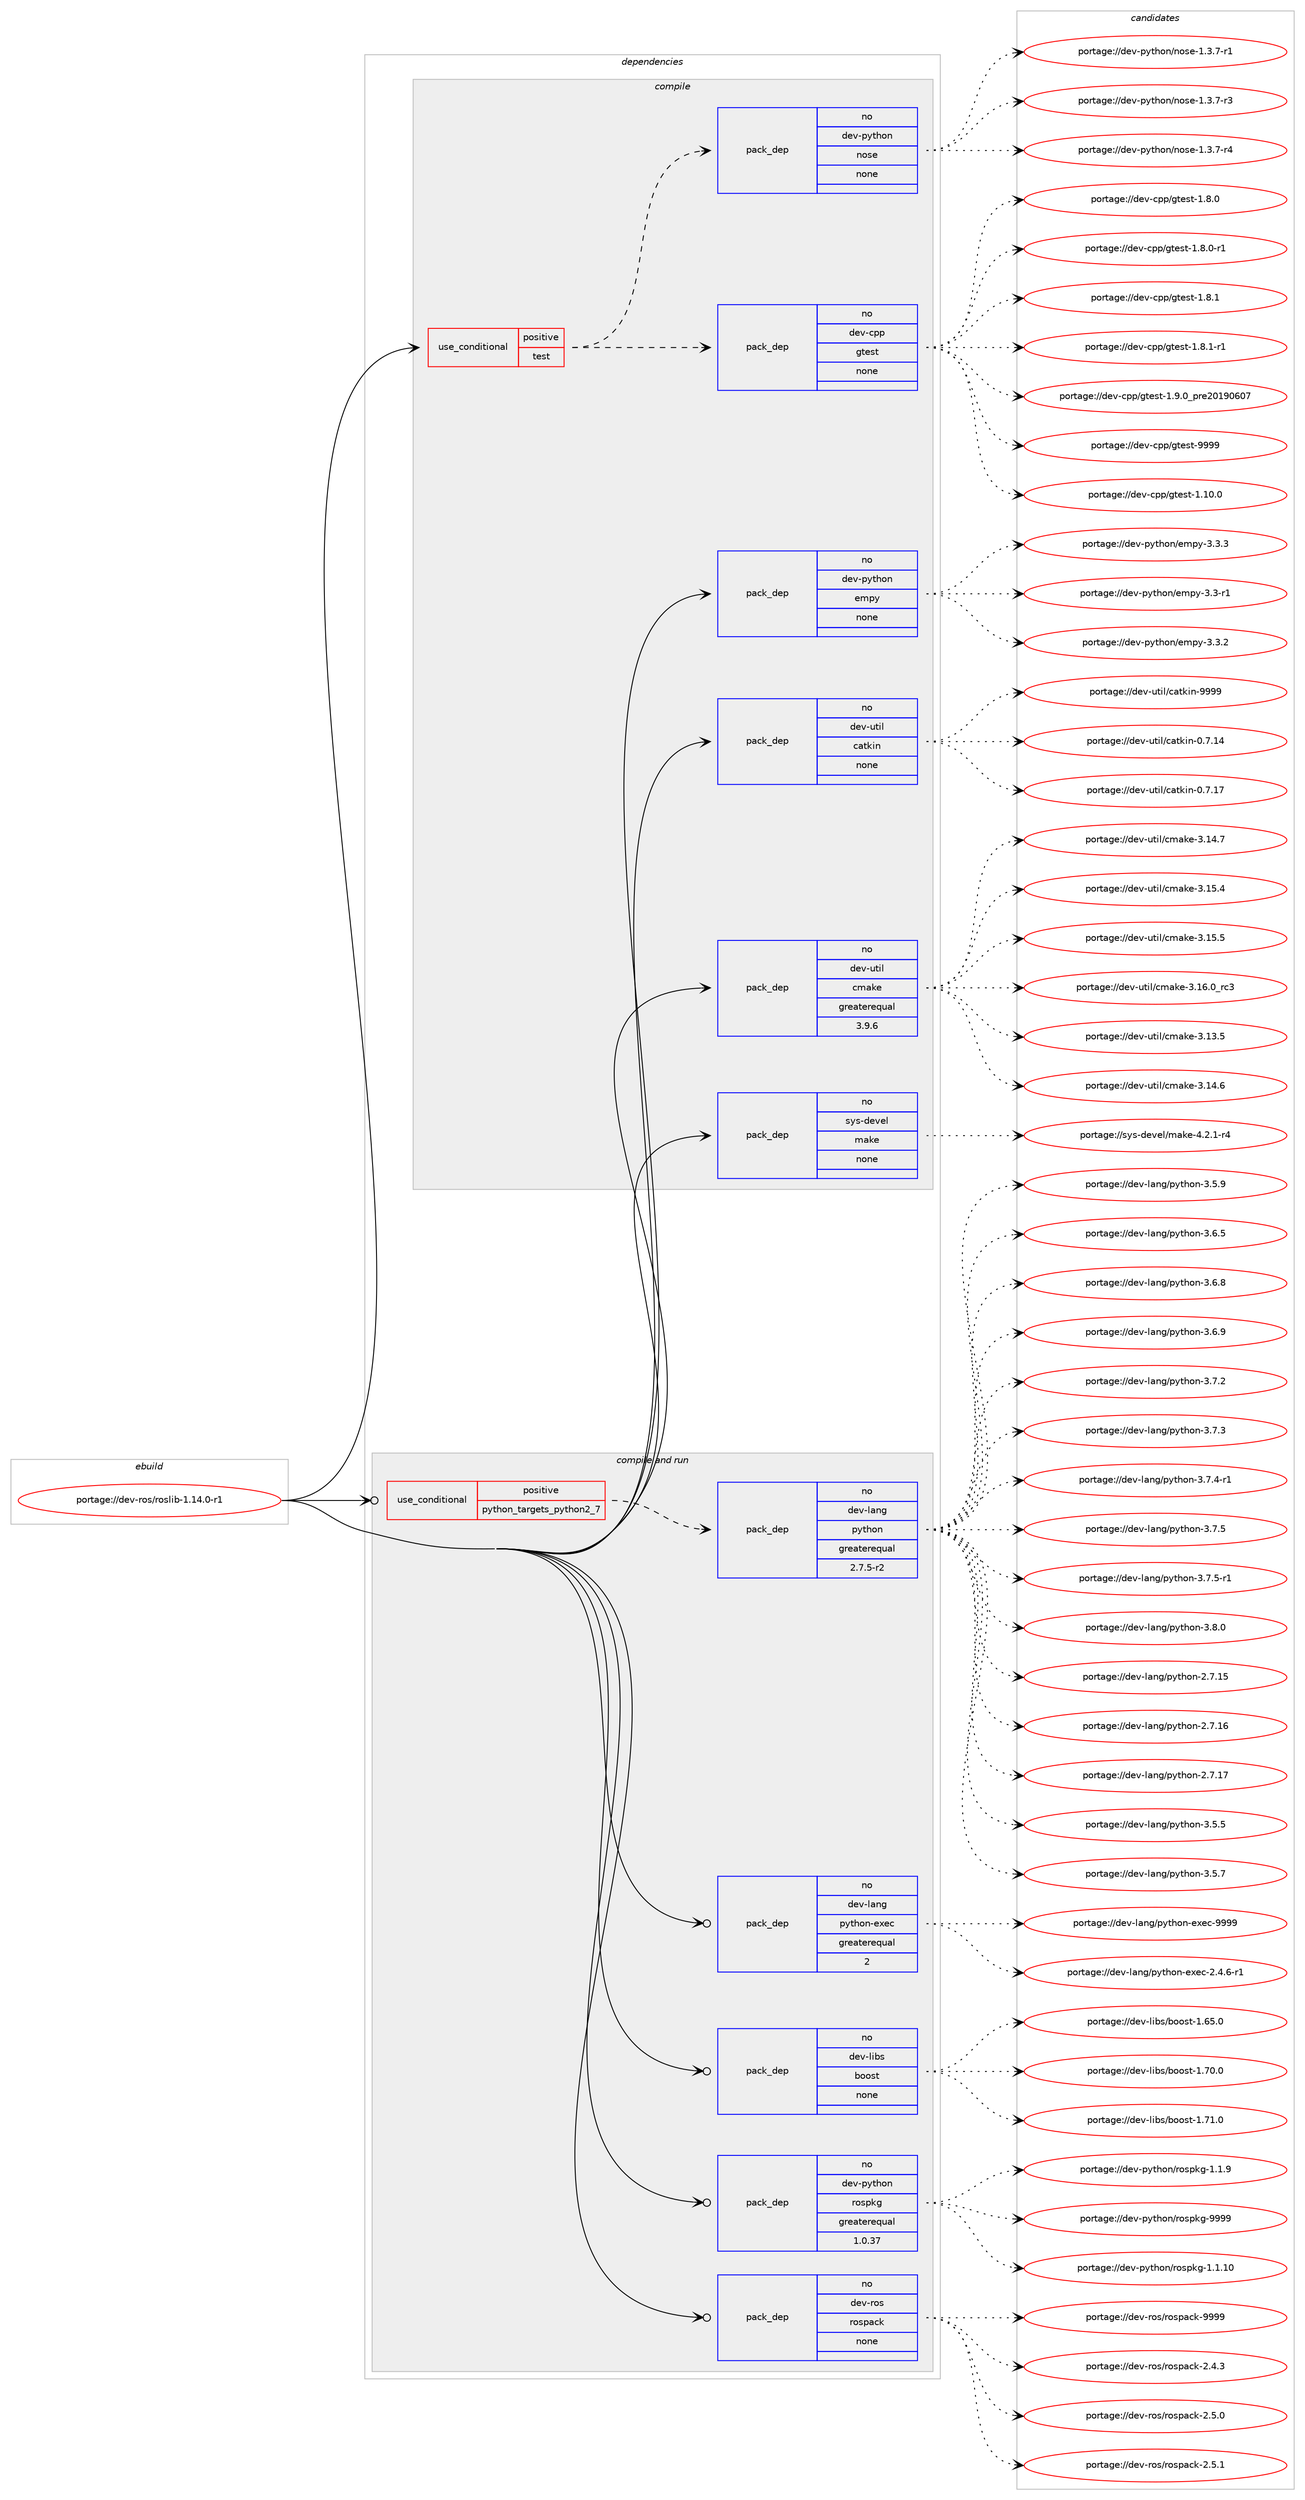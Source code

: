 digraph prolog {

# *************
# Graph options
# *************

newrank=true;
concentrate=true;
compound=true;
graph [rankdir=LR,fontname=Helvetica,fontsize=10,ranksep=1.5];#, ranksep=2.5, nodesep=0.2];
edge  [arrowhead=vee];
node  [fontname=Helvetica,fontsize=10];

# **********
# The ebuild
# **********

subgraph cluster_leftcol {
color=gray;
rank=same;
label=<<i>ebuild</i>>;
id [label="portage://dev-ros/roslib-1.14.0-r1", color=red, width=4, href="../dev-ros/roslib-1.14.0-r1.svg"];
}

# ****************
# The dependencies
# ****************

subgraph cluster_midcol {
color=gray;
label=<<i>dependencies</i>>;
subgraph cluster_compile {
fillcolor="#eeeeee";
style=filled;
label=<<i>compile</i>>;
subgraph cond44026 {
dependency196839 [label=<<TABLE BORDER="0" CELLBORDER="1" CELLSPACING="0" CELLPADDING="4"><TR><TD ROWSPAN="3" CELLPADDING="10">use_conditional</TD></TR><TR><TD>positive</TD></TR><TR><TD>test</TD></TR></TABLE>>, shape=none, color=red];
subgraph pack149385 {
dependency196840 [label=<<TABLE BORDER="0" CELLBORDER="1" CELLSPACING="0" CELLPADDING="4" WIDTH="220"><TR><TD ROWSPAN="6" CELLPADDING="30">pack_dep</TD></TR><TR><TD WIDTH="110">no</TD></TR><TR><TD>dev-cpp</TD></TR><TR><TD>gtest</TD></TR><TR><TD>none</TD></TR><TR><TD></TD></TR></TABLE>>, shape=none, color=blue];
}
dependency196839:e -> dependency196840:w [weight=20,style="dashed",arrowhead="vee"];
subgraph pack149386 {
dependency196841 [label=<<TABLE BORDER="0" CELLBORDER="1" CELLSPACING="0" CELLPADDING="4" WIDTH="220"><TR><TD ROWSPAN="6" CELLPADDING="30">pack_dep</TD></TR><TR><TD WIDTH="110">no</TD></TR><TR><TD>dev-python</TD></TR><TR><TD>nose</TD></TR><TR><TD>none</TD></TR><TR><TD></TD></TR></TABLE>>, shape=none, color=blue];
}
dependency196839:e -> dependency196841:w [weight=20,style="dashed",arrowhead="vee"];
}
id:e -> dependency196839:w [weight=20,style="solid",arrowhead="vee"];
subgraph pack149387 {
dependency196842 [label=<<TABLE BORDER="0" CELLBORDER="1" CELLSPACING="0" CELLPADDING="4" WIDTH="220"><TR><TD ROWSPAN="6" CELLPADDING="30">pack_dep</TD></TR><TR><TD WIDTH="110">no</TD></TR><TR><TD>dev-python</TD></TR><TR><TD>empy</TD></TR><TR><TD>none</TD></TR><TR><TD></TD></TR></TABLE>>, shape=none, color=blue];
}
id:e -> dependency196842:w [weight=20,style="solid",arrowhead="vee"];
subgraph pack149388 {
dependency196843 [label=<<TABLE BORDER="0" CELLBORDER="1" CELLSPACING="0" CELLPADDING="4" WIDTH="220"><TR><TD ROWSPAN="6" CELLPADDING="30">pack_dep</TD></TR><TR><TD WIDTH="110">no</TD></TR><TR><TD>dev-util</TD></TR><TR><TD>catkin</TD></TR><TR><TD>none</TD></TR><TR><TD></TD></TR></TABLE>>, shape=none, color=blue];
}
id:e -> dependency196843:w [weight=20,style="solid",arrowhead="vee"];
subgraph pack149389 {
dependency196844 [label=<<TABLE BORDER="0" CELLBORDER="1" CELLSPACING="0" CELLPADDING="4" WIDTH="220"><TR><TD ROWSPAN="6" CELLPADDING="30">pack_dep</TD></TR><TR><TD WIDTH="110">no</TD></TR><TR><TD>dev-util</TD></TR><TR><TD>cmake</TD></TR><TR><TD>greaterequal</TD></TR><TR><TD>3.9.6</TD></TR></TABLE>>, shape=none, color=blue];
}
id:e -> dependency196844:w [weight=20,style="solid",arrowhead="vee"];
subgraph pack149390 {
dependency196845 [label=<<TABLE BORDER="0" CELLBORDER="1" CELLSPACING="0" CELLPADDING="4" WIDTH="220"><TR><TD ROWSPAN="6" CELLPADDING="30">pack_dep</TD></TR><TR><TD WIDTH="110">no</TD></TR><TR><TD>sys-devel</TD></TR><TR><TD>make</TD></TR><TR><TD>none</TD></TR><TR><TD></TD></TR></TABLE>>, shape=none, color=blue];
}
id:e -> dependency196845:w [weight=20,style="solid",arrowhead="vee"];
}
subgraph cluster_compileandrun {
fillcolor="#eeeeee";
style=filled;
label=<<i>compile and run</i>>;
subgraph cond44027 {
dependency196846 [label=<<TABLE BORDER="0" CELLBORDER="1" CELLSPACING="0" CELLPADDING="4"><TR><TD ROWSPAN="3" CELLPADDING="10">use_conditional</TD></TR><TR><TD>positive</TD></TR><TR><TD>python_targets_python2_7</TD></TR></TABLE>>, shape=none, color=red];
subgraph pack149391 {
dependency196847 [label=<<TABLE BORDER="0" CELLBORDER="1" CELLSPACING="0" CELLPADDING="4" WIDTH="220"><TR><TD ROWSPAN="6" CELLPADDING="30">pack_dep</TD></TR><TR><TD WIDTH="110">no</TD></TR><TR><TD>dev-lang</TD></TR><TR><TD>python</TD></TR><TR><TD>greaterequal</TD></TR><TR><TD>2.7.5-r2</TD></TR></TABLE>>, shape=none, color=blue];
}
dependency196846:e -> dependency196847:w [weight=20,style="dashed",arrowhead="vee"];
}
id:e -> dependency196846:w [weight=20,style="solid",arrowhead="odotvee"];
subgraph pack149392 {
dependency196848 [label=<<TABLE BORDER="0" CELLBORDER="1" CELLSPACING="0" CELLPADDING="4" WIDTH="220"><TR><TD ROWSPAN="6" CELLPADDING="30">pack_dep</TD></TR><TR><TD WIDTH="110">no</TD></TR><TR><TD>dev-lang</TD></TR><TR><TD>python-exec</TD></TR><TR><TD>greaterequal</TD></TR><TR><TD>2</TD></TR></TABLE>>, shape=none, color=blue];
}
id:e -> dependency196848:w [weight=20,style="solid",arrowhead="odotvee"];
subgraph pack149393 {
dependency196849 [label=<<TABLE BORDER="0" CELLBORDER="1" CELLSPACING="0" CELLPADDING="4" WIDTH="220"><TR><TD ROWSPAN="6" CELLPADDING="30">pack_dep</TD></TR><TR><TD WIDTH="110">no</TD></TR><TR><TD>dev-libs</TD></TR><TR><TD>boost</TD></TR><TR><TD>none</TD></TR><TR><TD></TD></TR></TABLE>>, shape=none, color=blue];
}
id:e -> dependency196849:w [weight=20,style="solid",arrowhead="odotvee"];
subgraph pack149394 {
dependency196850 [label=<<TABLE BORDER="0" CELLBORDER="1" CELLSPACING="0" CELLPADDING="4" WIDTH="220"><TR><TD ROWSPAN="6" CELLPADDING="30">pack_dep</TD></TR><TR><TD WIDTH="110">no</TD></TR><TR><TD>dev-python</TD></TR><TR><TD>rospkg</TD></TR><TR><TD>greaterequal</TD></TR><TR><TD>1.0.37</TD></TR></TABLE>>, shape=none, color=blue];
}
id:e -> dependency196850:w [weight=20,style="solid",arrowhead="odotvee"];
subgraph pack149395 {
dependency196851 [label=<<TABLE BORDER="0" CELLBORDER="1" CELLSPACING="0" CELLPADDING="4" WIDTH="220"><TR><TD ROWSPAN="6" CELLPADDING="30">pack_dep</TD></TR><TR><TD WIDTH="110">no</TD></TR><TR><TD>dev-ros</TD></TR><TR><TD>rospack</TD></TR><TR><TD>none</TD></TR><TR><TD></TD></TR></TABLE>>, shape=none, color=blue];
}
id:e -> dependency196851:w [weight=20,style="solid",arrowhead="odotvee"];
}
subgraph cluster_run {
fillcolor="#eeeeee";
style=filled;
label=<<i>run</i>>;
}
}

# **************
# The candidates
# **************

subgraph cluster_choices {
rank=same;
color=gray;
label=<<i>candidates</i>>;

subgraph choice149385 {
color=black;
nodesep=1;
choiceportage10010111845991121124710311610111511645494649484648 [label="portage://dev-cpp/gtest-1.10.0", color=red, width=4,href="../dev-cpp/gtest-1.10.0.svg"];
choiceportage100101118459911211247103116101115116454946564648 [label="portage://dev-cpp/gtest-1.8.0", color=red, width=4,href="../dev-cpp/gtest-1.8.0.svg"];
choiceportage1001011184599112112471031161011151164549465646484511449 [label="portage://dev-cpp/gtest-1.8.0-r1", color=red, width=4,href="../dev-cpp/gtest-1.8.0-r1.svg"];
choiceportage100101118459911211247103116101115116454946564649 [label="portage://dev-cpp/gtest-1.8.1", color=red, width=4,href="../dev-cpp/gtest-1.8.1.svg"];
choiceportage1001011184599112112471031161011151164549465646494511449 [label="portage://dev-cpp/gtest-1.8.1-r1", color=red, width=4,href="../dev-cpp/gtest-1.8.1-r1.svg"];
choiceportage100101118459911211247103116101115116454946574648951121141015048495748544855 [label="portage://dev-cpp/gtest-1.9.0_pre20190607", color=red, width=4,href="../dev-cpp/gtest-1.9.0_pre20190607.svg"];
choiceportage1001011184599112112471031161011151164557575757 [label="portage://dev-cpp/gtest-9999", color=red, width=4,href="../dev-cpp/gtest-9999.svg"];
dependency196840:e -> choiceportage10010111845991121124710311610111511645494649484648:w [style=dotted,weight="100"];
dependency196840:e -> choiceportage100101118459911211247103116101115116454946564648:w [style=dotted,weight="100"];
dependency196840:e -> choiceportage1001011184599112112471031161011151164549465646484511449:w [style=dotted,weight="100"];
dependency196840:e -> choiceportage100101118459911211247103116101115116454946564649:w [style=dotted,weight="100"];
dependency196840:e -> choiceportage1001011184599112112471031161011151164549465646494511449:w [style=dotted,weight="100"];
dependency196840:e -> choiceportage100101118459911211247103116101115116454946574648951121141015048495748544855:w [style=dotted,weight="100"];
dependency196840:e -> choiceportage1001011184599112112471031161011151164557575757:w [style=dotted,weight="100"];
}
subgraph choice149386 {
color=black;
nodesep=1;
choiceportage10010111845112121116104111110471101111151014549465146554511449 [label="portage://dev-python/nose-1.3.7-r1", color=red, width=4,href="../dev-python/nose-1.3.7-r1.svg"];
choiceportage10010111845112121116104111110471101111151014549465146554511451 [label="portage://dev-python/nose-1.3.7-r3", color=red, width=4,href="../dev-python/nose-1.3.7-r3.svg"];
choiceportage10010111845112121116104111110471101111151014549465146554511452 [label="portage://dev-python/nose-1.3.7-r4", color=red, width=4,href="../dev-python/nose-1.3.7-r4.svg"];
dependency196841:e -> choiceportage10010111845112121116104111110471101111151014549465146554511449:w [style=dotted,weight="100"];
dependency196841:e -> choiceportage10010111845112121116104111110471101111151014549465146554511451:w [style=dotted,weight="100"];
dependency196841:e -> choiceportage10010111845112121116104111110471101111151014549465146554511452:w [style=dotted,weight="100"];
}
subgraph choice149387 {
color=black;
nodesep=1;
choiceportage1001011184511212111610411111047101109112121455146514511449 [label="portage://dev-python/empy-3.3-r1", color=red, width=4,href="../dev-python/empy-3.3-r1.svg"];
choiceportage1001011184511212111610411111047101109112121455146514650 [label="portage://dev-python/empy-3.3.2", color=red, width=4,href="../dev-python/empy-3.3.2.svg"];
choiceportage1001011184511212111610411111047101109112121455146514651 [label="portage://dev-python/empy-3.3.3", color=red, width=4,href="../dev-python/empy-3.3.3.svg"];
dependency196842:e -> choiceportage1001011184511212111610411111047101109112121455146514511449:w [style=dotted,weight="100"];
dependency196842:e -> choiceportage1001011184511212111610411111047101109112121455146514650:w [style=dotted,weight="100"];
dependency196842:e -> choiceportage1001011184511212111610411111047101109112121455146514651:w [style=dotted,weight="100"];
}
subgraph choice149388 {
color=black;
nodesep=1;
choiceportage1001011184511711610510847999711610710511045484655464952 [label="portage://dev-util/catkin-0.7.14", color=red, width=4,href="../dev-util/catkin-0.7.14.svg"];
choiceportage1001011184511711610510847999711610710511045484655464955 [label="portage://dev-util/catkin-0.7.17", color=red, width=4,href="../dev-util/catkin-0.7.17.svg"];
choiceportage100101118451171161051084799971161071051104557575757 [label="portage://dev-util/catkin-9999", color=red, width=4,href="../dev-util/catkin-9999.svg"];
dependency196843:e -> choiceportage1001011184511711610510847999711610710511045484655464952:w [style=dotted,weight="100"];
dependency196843:e -> choiceportage1001011184511711610510847999711610710511045484655464955:w [style=dotted,weight="100"];
dependency196843:e -> choiceportage100101118451171161051084799971161071051104557575757:w [style=dotted,weight="100"];
}
subgraph choice149389 {
color=black;
nodesep=1;
choiceportage1001011184511711610510847991099710710145514649514653 [label="portage://dev-util/cmake-3.13.5", color=red, width=4,href="../dev-util/cmake-3.13.5.svg"];
choiceportage1001011184511711610510847991099710710145514649524654 [label="portage://dev-util/cmake-3.14.6", color=red, width=4,href="../dev-util/cmake-3.14.6.svg"];
choiceportage1001011184511711610510847991099710710145514649524655 [label="portage://dev-util/cmake-3.14.7", color=red, width=4,href="../dev-util/cmake-3.14.7.svg"];
choiceportage1001011184511711610510847991099710710145514649534652 [label="portage://dev-util/cmake-3.15.4", color=red, width=4,href="../dev-util/cmake-3.15.4.svg"];
choiceportage1001011184511711610510847991099710710145514649534653 [label="portage://dev-util/cmake-3.15.5", color=red, width=4,href="../dev-util/cmake-3.15.5.svg"];
choiceportage1001011184511711610510847991099710710145514649544648951149951 [label="portage://dev-util/cmake-3.16.0_rc3", color=red, width=4,href="../dev-util/cmake-3.16.0_rc3.svg"];
dependency196844:e -> choiceportage1001011184511711610510847991099710710145514649514653:w [style=dotted,weight="100"];
dependency196844:e -> choiceportage1001011184511711610510847991099710710145514649524654:w [style=dotted,weight="100"];
dependency196844:e -> choiceportage1001011184511711610510847991099710710145514649524655:w [style=dotted,weight="100"];
dependency196844:e -> choiceportage1001011184511711610510847991099710710145514649534652:w [style=dotted,weight="100"];
dependency196844:e -> choiceportage1001011184511711610510847991099710710145514649534653:w [style=dotted,weight="100"];
dependency196844:e -> choiceportage1001011184511711610510847991099710710145514649544648951149951:w [style=dotted,weight="100"];
}
subgraph choice149390 {
color=black;
nodesep=1;
choiceportage1151211154510010111810110847109971071014552465046494511452 [label="portage://sys-devel/make-4.2.1-r4", color=red, width=4,href="../sys-devel/make-4.2.1-r4.svg"];
dependency196845:e -> choiceportage1151211154510010111810110847109971071014552465046494511452:w [style=dotted,weight="100"];
}
subgraph choice149391 {
color=black;
nodesep=1;
choiceportage10010111845108971101034711212111610411111045504655464953 [label="portage://dev-lang/python-2.7.15", color=red, width=4,href="../dev-lang/python-2.7.15.svg"];
choiceportage10010111845108971101034711212111610411111045504655464954 [label="portage://dev-lang/python-2.7.16", color=red, width=4,href="../dev-lang/python-2.7.16.svg"];
choiceportage10010111845108971101034711212111610411111045504655464955 [label="portage://dev-lang/python-2.7.17", color=red, width=4,href="../dev-lang/python-2.7.17.svg"];
choiceportage100101118451089711010347112121116104111110455146534653 [label="portage://dev-lang/python-3.5.5", color=red, width=4,href="../dev-lang/python-3.5.5.svg"];
choiceportage100101118451089711010347112121116104111110455146534655 [label="portage://dev-lang/python-3.5.7", color=red, width=4,href="../dev-lang/python-3.5.7.svg"];
choiceportage100101118451089711010347112121116104111110455146534657 [label="portage://dev-lang/python-3.5.9", color=red, width=4,href="../dev-lang/python-3.5.9.svg"];
choiceportage100101118451089711010347112121116104111110455146544653 [label="portage://dev-lang/python-3.6.5", color=red, width=4,href="../dev-lang/python-3.6.5.svg"];
choiceportage100101118451089711010347112121116104111110455146544656 [label="portage://dev-lang/python-3.6.8", color=red, width=4,href="../dev-lang/python-3.6.8.svg"];
choiceportage100101118451089711010347112121116104111110455146544657 [label="portage://dev-lang/python-3.6.9", color=red, width=4,href="../dev-lang/python-3.6.9.svg"];
choiceportage100101118451089711010347112121116104111110455146554650 [label="portage://dev-lang/python-3.7.2", color=red, width=4,href="../dev-lang/python-3.7.2.svg"];
choiceportage100101118451089711010347112121116104111110455146554651 [label="portage://dev-lang/python-3.7.3", color=red, width=4,href="../dev-lang/python-3.7.3.svg"];
choiceportage1001011184510897110103471121211161041111104551465546524511449 [label="portage://dev-lang/python-3.7.4-r1", color=red, width=4,href="../dev-lang/python-3.7.4-r1.svg"];
choiceportage100101118451089711010347112121116104111110455146554653 [label="portage://dev-lang/python-3.7.5", color=red, width=4,href="../dev-lang/python-3.7.5.svg"];
choiceportage1001011184510897110103471121211161041111104551465546534511449 [label="portage://dev-lang/python-3.7.5-r1", color=red, width=4,href="../dev-lang/python-3.7.5-r1.svg"];
choiceportage100101118451089711010347112121116104111110455146564648 [label="portage://dev-lang/python-3.8.0", color=red, width=4,href="../dev-lang/python-3.8.0.svg"];
dependency196847:e -> choiceportage10010111845108971101034711212111610411111045504655464953:w [style=dotted,weight="100"];
dependency196847:e -> choiceportage10010111845108971101034711212111610411111045504655464954:w [style=dotted,weight="100"];
dependency196847:e -> choiceportage10010111845108971101034711212111610411111045504655464955:w [style=dotted,weight="100"];
dependency196847:e -> choiceportage100101118451089711010347112121116104111110455146534653:w [style=dotted,weight="100"];
dependency196847:e -> choiceportage100101118451089711010347112121116104111110455146534655:w [style=dotted,weight="100"];
dependency196847:e -> choiceportage100101118451089711010347112121116104111110455146534657:w [style=dotted,weight="100"];
dependency196847:e -> choiceportage100101118451089711010347112121116104111110455146544653:w [style=dotted,weight="100"];
dependency196847:e -> choiceportage100101118451089711010347112121116104111110455146544656:w [style=dotted,weight="100"];
dependency196847:e -> choiceportage100101118451089711010347112121116104111110455146544657:w [style=dotted,weight="100"];
dependency196847:e -> choiceportage100101118451089711010347112121116104111110455146554650:w [style=dotted,weight="100"];
dependency196847:e -> choiceportage100101118451089711010347112121116104111110455146554651:w [style=dotted,weight="100"];
dependency196847:e -> choiceportage1001011184510897110103471121211161041111104551465546524511449:w [style=dotted,weight="100"];
dependency196847:e -> choiceportage100101118451089711010347112121116104111110455146554653:w [style=dotted,weight="100"];
dependency196847:e -> choiceportage1001011184510897110103471121211161041111104551465546534511449:w [style=dotted,weight="100"];
dependency196847:e -> choiceportage100101118451089711010347112121116104111110455146564648:w [style=dotted,weight="100"];
}
subgraph choice149392 {
color=black;
nodesep=1;
choiceportage10010111845108971101034711212111610411111045101120101994550465246544511449 [label="portage://dev-lang/python-exec-2.4.6-r1", color=red, width=4,href="../dev-lang/python-exec-2.4.6-r1.svg"];
choiceportage10010111845108971101034711212111610411111045101120101994557575757 [label="portage://dev-lang/python-exec-9999", color=red, width=4,href="../dev-lang/python-exec-9999.svg"];
dependency196848:e -> choiceportage10010111845108971101034711212111610411111045101120101994550465246544511449:w [style=dotted,weight="100"];
dependency196848:e -> choiceportage10010111845108971101034711212111610411111045101120101994557575757:w [style=dotted,weight="100"];
}
subgraph choice149393 {
color=black;
nodesep=1;
choiceportage1001011184510810598115479811111111511645494654534648 [label="portage://dev-libs/boost-1.65.0", color=red, width=4,href="../dev-libs/boost-1.65.0.svg"];
choiceportage1001011184510810598115479811111111511645494655484648 [label="portage://dev-libs/boost-1.70.0", color=red, width=4,href="../dev-libs/boost-1.70.0.svg"];
choiceportage1001011184510810598115479811111111511645494655494648 [label="portage://dev-libs/boost-1.71.0", color=red, width=4,href="../dev-libs/boost-1.71.0.svg"];
dependency196849:e -> choiceportage1001011184510810598115479811111111511645494654534648:w [style=dotted,weight="100"];
dependency196849:e -> choiceportage1001011184510810598115479811111111511645494655484648:w [style=dotted,weight="100"];
dependency196849:e -> choiceportage1001011184510810598115479811111111511645494655494648:w [style=dotted,weight="100"];
}
subgraph choice149394 {
color=black;
nodesep=1;
choiceportage100101118451121211161041111104711411111511210710345494649464948 [label="portage://dev-python/rospkg-1.1.10", color=red, width=4,href="../dev-python/rospkg-1.1.10.svg"];
choiceportage1001011184511212111610411111047114111115112107103454946494657 [label="portage://dev-python/rospkg-1.1.9", color=red, width=4,href="../dev-python/rospkg-1.1.9.svg"];
choiceportage10010111845112121116104111110471141111151121071034557575757 [label="portage://dev-python/rospkg-9999", color=red, width=4,href="../dev-python/rospkg-9999.svg"];
dependency196850:e -> choiceportage100101118451121211161041111104711411111511210710345494649464948:w [style=dotted,weight="100"];
dependency196850:e -> choiceportage1001011184511212111610411111047114111115112107103454946494657:w [style=dotted,weight="100"];
dependency196850:e -> choiceportage10010111845112121116104111110471141111151121071034557575757:w [style=dotted,weight="100"];
}
subgraph choice149395 {
color=black;
nodesep=1;
choiceportage10010111845114111115471141111151129799107455046524651 [label="portage://dev-ros/rospack-2.4.3", color=red, width=4,href="../dev-ros/rospack-2.4.3.svg"];
choiceportage10010111845114111115471141111151129799107455046534648 [label="portage://dev-ros/rospack-2.5.0", color=red, width=4,href="../dev-ros/rospack-2.5.0.svg"];
choiceportage10010111845114111115471141111151129799107455046534649 [label="portage://dev-ros/rospack-2.5.1", color=red, width=4,href="../dev-ros/rospack-2.5.1.svg"];
choiceportage100101118451141111154711411111511297991074557575757 [label="portage://dev-ros/rospack-9999", color=red, width=4,href="../dev-ros/rospack-9999.svg"];
dependency196851:e -> choiceportage10010111845114111115471141111151129799107455046524651:w [style=dotted,weight="100"];
dependency196851:e -> choiceportage10010111845114111115471141111151129799107455046534648:w [style=dotted,weight="100"];
dependency196851:e -> choiceportage10010111845114111115471141111151129799107455046534649:w [style=dotted,weight="100"];
dependency196851:e -> choiceportage100101118451141111154711411111511297991074557575757:w [style=dotted,weight="100"];
}
}

}
